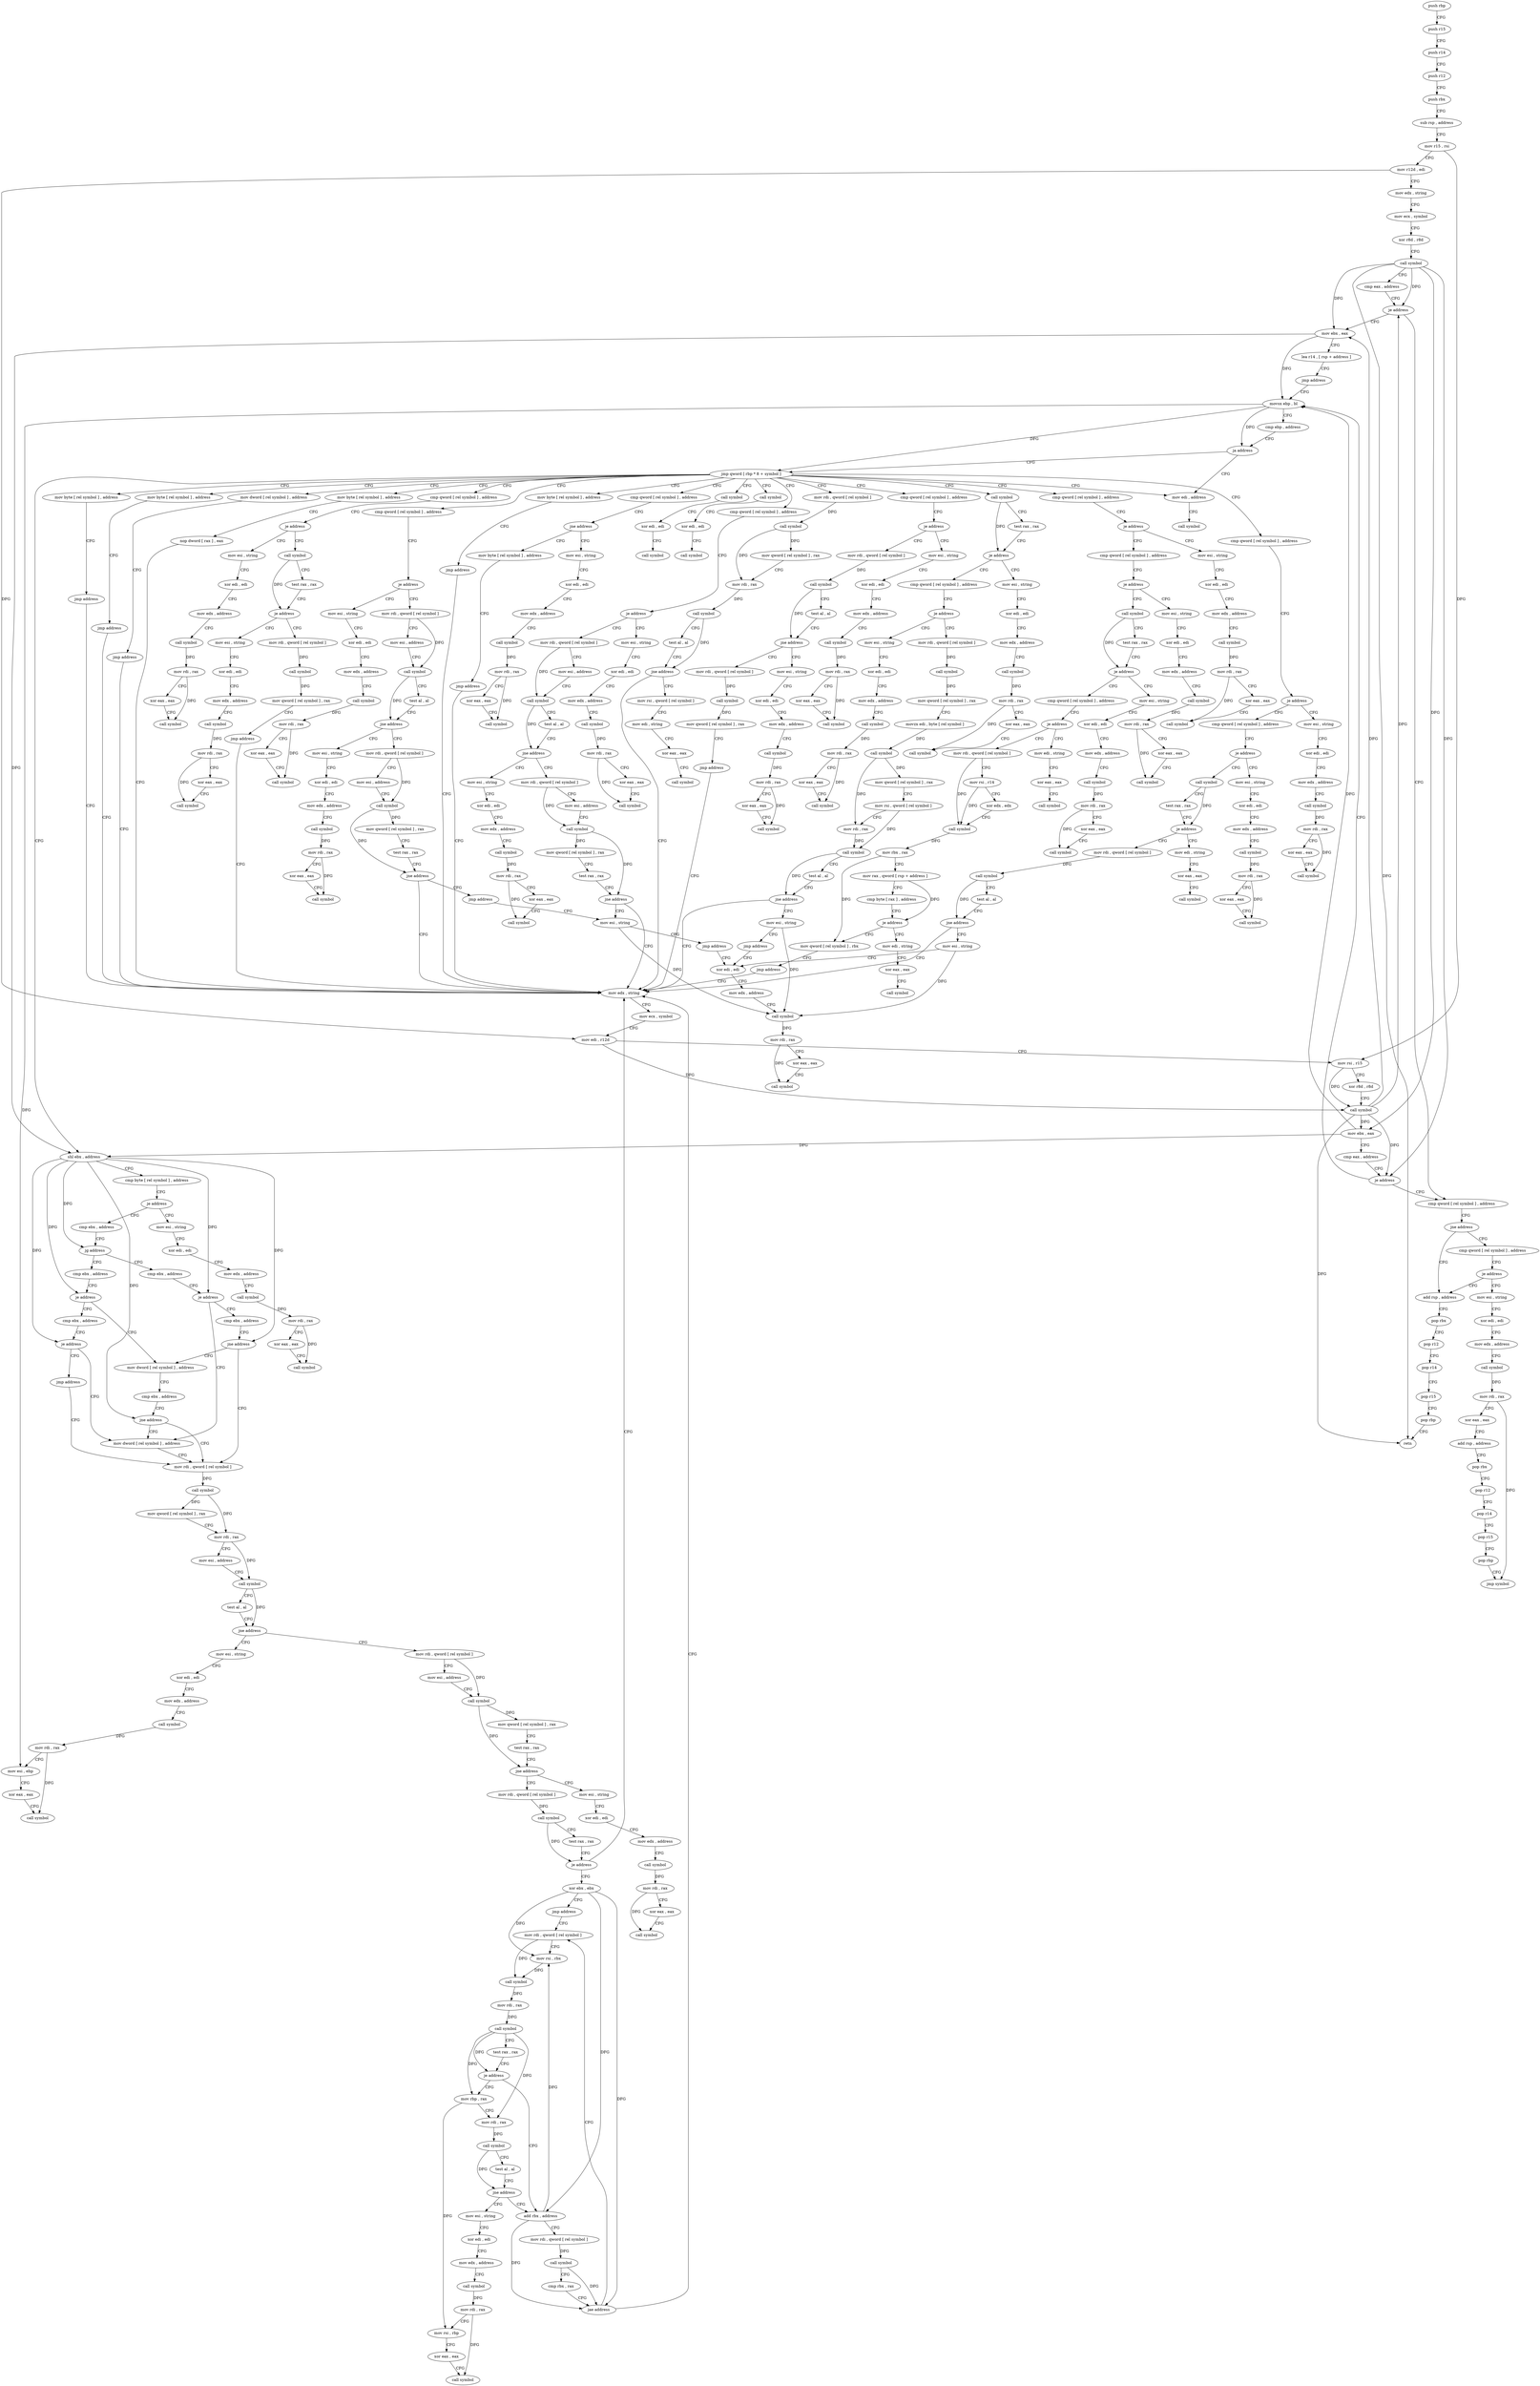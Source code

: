 digraph "func" {
"4216768" [label = "push rbp" ]
"4216769" [label = "push r15" ]
"4216771" [label = "push r14" ]
"4216773" [label = "push r12" ]
"4216775" [label = "push rbx" ]
"4216776" [label = "sub rsp , address" ]
"4216780" [label = "mov r15 , rsi" ]
"4216783" [label = "mov r12d , edi" ]
"4216786" [label = "mov edx , string" ]
"4216791" [label = "mov ecx , symbol" ]
"4216796" [label = "xor r8d , r8d" ]
"4216799" [label = "call symbol" ]
"4216804" [label = "cmp eax , address" ]
"4216807" [label = "je address" ]
"4218321" [label = "cmp qword [ rel symbol ] , address" ]
"4216813" [label = "mov ebx , eax" ]
"4218329" [label = "jne address" ]
"4218380" [label = "add rsp , address" ]
"4218331" [label = "cmp qword [ rel symbol ] , address" ]
"4216815" [label = "lea r14 , [ rsp + address ]" ]
"4216820" [label = "jmp address" ]
"4216867" [label = "movsx ebp , bl" ]
"4218384" [label = "pop rbx" ]
"4218385" [label = "pop r12" ]
"4218387" [label = "pop r14" ]
"4218389" [label = "pop r15" ]
"4218391" [label = "pop rbp" ]
"4218392" [label = "retn" ]
"4218339" [label = "je address" ]
"4218341" [label = "mov esi , string" ]
"4216870" [label = "cmp ebp , address" ]
"4216873" [label = "ja address" ]
"4218393" [label = "mov edi , address" ]
"4216879" [label = "jmp qword [ rbp * 8 + symbol ]" ]
"4218346" [label = "xor edi , edi" ]
"4218348" [label = "mov edx , address" ]
"4218353" [label = "call symbol" ]
"4218358" [label = "mov rdi , rax" ]
"4218361" [label = "xor eax , eax" ]
"4218363" [label = "add rsp , address" ]
"4218367" [label = "pop rbx" ]
"4218368" [label = "pop r12" ]
"4218370" [label = "pop r14" ]
"4218372" [label = "pop r15" ]
"4218374" [label = "pop rbp" ]
"4218375" [label = "jmp symbol" ]
"4218398" [label = "call symbol" ]
"4216822" [label = "mov byte [ rel symbol ] , address" ]
"4216886" [label = "shl ebx , address" ]
"4217252" [label = "cmp qword [ rel symbol ] , address" ]
"4217375" [label = "cmp qword [ rel symbol ] , address" ]
"4217401" [label = "cmp qword [ rel symbol ] , address" ]
"4217529" [label = "cmp qword [ rel symbol ] , address" ]
"4217633" [label = "call symbol" ]
"4217778" [label = "cmp qword [ rel symbol ] , address" ]
"4217965" [label = "cmp qword [ rel symbol ] , address" ]
"4218113" [label = "mov rdi , qword [ rel symbol ]" ]
"4218172" [label = "cmp qword [ rel symbol ] , address" ]
"4218270" [label = "mov byte [ rel symbol ] , address" ]
"4218282" [label = "mov byte [ rel symbol ] , address" ]
"4218294" [label = "mov byte [ rel symbol ] , address" ]
"4218306" [label = "mov dword [ rel symbol ] , address" ]
"4218403" [label = "call symbol" ]
"4218415" [label = "call symbol" ]
"4216829" [label = "nop dword [ rax ] , eax" ]
"4216832" [label = "mov edx , string" ]
"4216889" [label = "cmp byte [ rel symbol ] , address" ]
"4216896" [label = "je address" ]
"4216925" [label = "cmp ebx , address" ]
"4216898" [label = "mov esi , string" ]
"4217260" [label = "je address" ]
"4217289" [label = "mov rdi , qword [ rel symbol ]" ]
"4217262" [label = "mov esi , string" ]
"4217383" [label = "jne address" ]
"4218427" [label = "mov esi , string" ]
"4217389" [label = "mov byte [ rel symbol ] , address" ]
"4217409" [label = "je address" ]
"4217438" [label = "mov rdi , qword [ rel symbol ]" ]
"4217411" [label = "mov esi , string" ]
"4217537" [label = "je address" ]
"4217566" [label = "mov rdi , qword [ rel symbol ]" ]
"4217539" [label = "mov esi , string" ]
"4217638" [label = "test rax , rax" ]
"4217641" [label = "je address" ]
"4217670" [label = "cmp qword [ rel symbol ] , address" ]
"4217643" [label = "mov esi , string" ]
"4217786" [label = "je address" ]
"4217815" [label = "cmp qword [ rel symbol ] , address" ]
"4217788" [label = "mov esi , string" ]
"4217973" [label = "je address" ]
"4218002" [label = "cmp qword [ rel symbol ] , address" ]
"4217975" [label = "mov esi , string" ]
"4218120" [label = "call symbol" ]
"4218125" [label = "mov qword [ rel symbol ] , rax" ]
"4218132" [label = "mov rdi , rax" ]
"4218135" [label = "call symbol" ]
"4218140" [label = "test al , al" ]
"4218142" [label = "jne address" ]
"4218148" [label = "mov rsi , qword [ rel symbol ]" ]
"4218180" [label = "je address" ]
"4218209" [label = "call symbol" ]
"4218182" [label = "mov esi , string" ]
"4218277" [label = "jmp address" ]
"4218289" [label = "jmp address" ]
"4218301" [label = "jmp address" ]
"4218316" [label = "jmp address" ]
"4218408" [label = "xor edi , edi" ]
"4218410" [label = "call symbol" ]
"4218420" [label = "xor edi , edi" ]
"4218422" [label = "call symbol" ]
"4216931" [label = "jg address" ]
"4216951" [label = "cmp ebx , address" ]
"4216933" [label = "cmp ebx , address" ]
"4216903" [label = "xor edi , edi" ]
"4216905" [label = "mov edx , address" ]
"4216910" [label = "call symbol" ]
"4216915" [label = "mov rdi , rax" ]
"4216918" [label = "xor eax , eax" ]
"4216920" [label = "call symbol" ]
"4217296" [label = "mov esi , address" ]
"4217301" [label = "call symbol" ]
"4217306" [label = "test al , al" ]
"4217308" [label = "jne address" ]
"4217337" [label = "mov rdi , qword [ rel symbol ]" ]
"4217310" [label = "mov esi , string" ]
"4217267" [label = "xor edi , edi" ]
"4217269" [label = "mov edx , address" ]
"4217274" [label = "call symbol" ]
"4217279" [label = "mov rdi , rax" ]
"4217282" [label = "xor eax , eax" ]
"4217284" [label = "call symbol" ]
"4218432" [label = "xor edi , edi" ]
"4218434" [label = "mov edx , address" ]
"4218439" [label = "call symbol" ]
"4218444" [label = "mov rdi , rax" ]
"4218447" [label = "xor eax , eax" ]
"4218449" [label = "call symbol" ]
"4217396" [label = "jmp address" ]
"4217445" [label = "mov esi , address" ]
"4217450" [label = "call symbol" ]
"4217455" [label = "test al , al" ]
"4217457" [label = "jne address" ]
"4217486" [label = "mov rdi , qword [ rel symbol ]" ]
"4217459" [label = "mov esi , string" ]
"4217416" [label = "xor edi , edi" ]
"4217418" [label = "mov edx , address" ]
"4217423" [label = "call symbol" ]
"4217428" [label = "mov rdi , rax" ]
"4217431" [label = "xor eax , eax" ]
"4217433" [label = "call symbol" ]
"4217573" [label = "call symbol" ]
"4217578" [label = "test al , al" ]
"4217580" [label = "jne address" ]
"4217609" [label = "mov rdi , qword [ rel symbol ]" ]
"4217582" [label = "mov esi , string" ]
"4217544" [label = "xor edi , edi" ]
"4217546" [label = "mov edx , address" ]
"4217551" [label = "call symbol" ]
"4217556" [label = "mov rdi , rax" ]
"4217559" [label = "xor eax , eax" ]
"4217561" [label = "call symbol" ]
"4217678" [label = "je address" ]
"4217707" [label = "mov rdi , qword [ rel symbol ]" ]
"4217680" [label = "mov esi , string" ]
"4217648" [label = "xor edi , edi" ]
"4217650" [label = "mov edx , address" ]
"4217655" [label = "call symbol" ]
"4217660" [label = "mov rdi , rax" ]
"4217663" [label = "xor eax , eax" ]
"4217665" [label = "call symbol" ]
"4217823" [label = "je address" ]
"4217852" [label = "call symbol" ]
"4217825" [label = "mov esi , string" ]
"4217793" [label = "xor edi , edi" ]
"4217795" [label = "mov edx , address" ]
"4217800" [label = "call symbol" ]
"4217805" [label = "mov rdi , rax" ]
"4217808" [label = "xor eax , eax" ]
"4217810" [label = "call symbol" ]
"4218010" [label = "je address" ]
"4218039" [label = "call symbol" ]
"4218012" [label = "mov esi , string" ]
"4217980" [label = "xor edi , edi" ]
"4217982" [label = "mov edx , address" ]
"4217987" [label = "call symbol" ]
"4217992" [label = "mov rdi , rax" ]
"4217995" [label = "xor eax , eax" ]
"4217997" [label = "call symbol" ]
"4216837" [label = "mov ecx , symbol" ]
"4216842" [label = "mov edi , r12d" ]
"4216845" [label = "mov rsi , r15" ]
"4216848" [label = "xor r8d , r8d" ]
"4216851" [label = "call symbol" ]
"4216856" [label = "mov ebx , eax" ]
"4216858" [label = "cmp eax , address" ]
"4216861" [label = "je address" ]
"4218155" [label = "mov edi , string" ]
"4218160" [label = "xor eax , eax" ]
"4218162" [label = "call symbol" ]
"4218214" [label = "test rax , rax" ]
"4218217" [label = "je address" ]
"4218246" [label = "mov rdi , qword [ rel symbol ]" ]
"4218219" [label = "mov esi , string" ]
"4218187" [label = "xor edi , edi" ]
"4218189" [label = "mov edx , address" ]
"4218194" [label = "call symbol" ]
"4218199" [label = "mov rdi , rax" ]
"4218202" [label = "xor eax , eax" ]
"4218204" [label = "call symbol" ]
"4216957" [label = "je address" ]
"4216985" [label = "mov dword [ rel symbol ] , address" ]
"4216959" [label = "cmp ebx , address" ]
"4216939" [label = "je address" ]
"4216967" [label = "mov dword [ rel symbol ] , address" ]
"4216941" [label = "cmp ebx , address" ]
"4217344" [label = "mov esi , address" ]
"4217349" [label = "call symbol" ]
"4217354" [label = "mov qword [ rel symbol ] , rax" ]
"4217361" [label = "test rax , rax" ]
"4217364" [label = "jne address" ]
"4217370" [label = "jmp address" ]
"4217315" [label = "xor edi , edi" ]
"4217317" [label = "mov edx , address" ]
"4217322" [label = "call symbol" ]
"4217327" [label = "mov rdi , rax" ]
"4217330" [label = "xor eax , eax" ]
"4217332" [label = "call symbol" ]
"4217493" [label = "mov esi , address" ]
"4217498" [label = "call symbol" ]
"4217503" [label = "mov qword [ rel symbol ] , rax" ]
"4217510" [label = "test rax , rax" ]
"4217513" [label = "jne address" ]
"4217519" [label = "mov esi , string" ]
"4217464" [label = "xor edi , edi" ]
"4217466" [label = "mov edx , address" ]
"4217471" [label = "call symbol" ]
"4217476" [label = "mov rdi , rax" ]
"4217479" [label = "xor eax , eax" ]
"4217481" [label = "call symbol" ]
"4217616" [label = "call symbol" ]
"4217621" [label = "mov qword [ rel symbol ] , rax" ]
"4217628" [label = "jmp address" ]
"4217587" [label = "xor edi , edi" ]
"4217589" [label = "mov edx , address" ]
"4217594" [label = "call symbol" ]
"4217599" [label = "mov rdi , rax" ]
"4217602" [label = "xor eax , eax" ]
"4217604" [label = "call symbol" ]
"4217714" [label = "call symbol" ]
"4217719" [label = "mov qword [ rel symbol ] , rax" ]
"4217726" [label = "movzx edi , byte [ rel symbol ]" ]
"4217733" [label = "call symbol" ]
"4217738" [label = "mov qword [ rel symbol ] , rax" ]
"4217745" [label = "mov rsi , qword [ rel symbol ]" ]
"4217752" [label = "mov rdi , rax" ]
"4217755" [label = "call symbol" ]
"4217760" [label = "test al , al" ]
"4217762" [label = "jne address" ]
"4217768" [label = "mov esi , string" ]
"4217685" [label = "xor edi , edi" ]
"4217687" [label = "mov edx , address" ]
"4217692" [label = "call symbol" ]
"4217697" [label = "mov rdi , rax" ]
"4217700" [label = "xor eax , eax" ]
"4217702" [label = "call symbol" ]
"4217857" [label = "test rax , rax" ]
"4217860" [label = "je address" ]
"4217889" [label = "cmp qword [ rel symbol ] , address" ]
"4217862" [label = "mov esi , string" ]
"4217830" [label = "xor edi , edi" ]
"4217832" [label = "mov edx , address" ]
"4217837" [label = "call symbol" ]
"4217842" [label = "mov rdi , rax" ]
"4217845" [label = "xor eax , eax" ]
"4217847" [label = "call symbol" ]
"4218044" [label = "test rax , rax" ]
"4218047" [label = "je address" ]
"4218061" [label = "mov rdi , qword [ rel symbol ]" ]
"4218049" [label = "mov edi , string" ]
"4218017" [label = "xor edi , edi" ]
"4218019" [label = "mov edx , address" ]
"4218024" [label = "call symbol" ]
"4218029" [label = "mov rdi , rax" ]
"4218032" [label = "xor eax , eax" ]
"4218034" [label = "call symbol" ]
"4218253" [label = "call symbol" ]
"4218258" [label = "mov qword [ rel symbol ] , rax" ]
"4218265" [label = "jmp address" ]
"4218224" [label = "xor edi , edi" ]
"4218226" [label = "mov edx , address" ]
"4218231" [label = "call symbol" ]
"4218236" [label = "mov rdi , rax" ]
"4218239" [label = "xor eax , eax" ]
"4218241" [label = "call symbol" ]
"4216995" [label = "mov rdi , qword [ rel symbol ]" ]
"4216965" [label = "jne address" ]
"4216977" [label = "cmp ebx , address" ]
"4216983" [label = "jne address" ]
"4216947" [label = "je address" ]
"4216949" [label = "jmp address" ]
"4217524" [label = "jmp address" ]
"4218086" [label = "xor edi , edi" ]
"4217773" [label = "jmp address" ]
"4217897" [label = "je address" ]
"4217911" [label = "mov rdi , qword [ rel symbol ]" ]
"4217899" [label = "mov edi , string" ]
"4217867" [label = "xor edi , edi" ]
"4217869" [label = "mov edx , address" ]
"4217874" [label = "call symbol" ]
"4217879" [label = "mov rdi , rax" ]
"4217882" [label = "xor eax , eax" ]
"4217884" [label = "call symbol" ]
"4218068" [label = "call symbol" ]
"4218073" [label = "test al , al" ]
"4218075" [label = "jne address" ]
"4218081" [label = "mov esi , string" ]
"4218054" [label = "xor eax , eax" ]
"4218056" [label = "call symbol" ]
"4217060" [label = "mov rdi , qword [ rel symbol ]" ]
"4217067" [label = "mov esi , address" ]
"4217072" [label = "call symbol" ]
"4217077" [label = "mov qword [ rel symbol ] , rax" ]
"4217084" [label = "test rax , rax" ]
"4217087" [label = "jne address" ]
"4217116" [label = "mov rdi , qword [ rel symbol ]" ]
"4217089" [label = "mov esi , string" ]
"4217031" [label = "mov esi , string" ]
"4217036" [label = "xor edi , edi" ]
"4217038" [label = "mov edx , address" ]
"4217043" [label = "call symbol" ]
"4217048" [label = "mov rdi , rax" ]
"4217051" [label = "mov esi , ebp" ]
"4217053" [label = "xor eax , eax" ]
"4217055" [label = "call symbol" ]
"4217002" [label = "call symbol" ]
"4217007" [label = "mov qword [ rel symbol ] , rax" ]
"4217014" [label = "mov rdi , rax" ]
"4217017" [label = "mov esi , address" ]
"4217022" [label = "call symbol" ]
"4217027" [label = "test al , al" ]
"4217029" [label = "jne address" ]
"4218088" [label = "mov edx , address" ]
"4218093" [label = "call symbol" ]
"4218098" [label = "mov rdi , rax" ]
"4218101" [label = "xor eax , eax" ]
"4218103" [label = "call symbol" ]
"4217918" [label = "mov rsi , r14" ]
"4217921" [label = "xor edx , edx" ]
"4217923" [label = "call symbol" ]
"4217928" [label = "mov rbx , rax" ]
"4217931" [label = "mov rax , qword [ rsp + address ]" ]
"4217936" [label = "cmp byte [ rax ] , address" ]
"4217939" [label = "je address" ]
"4217953" [label = "mov qword [ rel symbol ] , rbx" ]
"4217941" [label = "mov edi , string" ]
"4217904" [label = "xor eax , eax" ]
"4217906" [label = "call symbol" ]
"4217123" [label = "call symbol" ]
"4217128" [label = "test rax , rax" ]
"4217131" [label = "je address" ]
"4217137" [label = "xor ebx , ebx" ]
"4217094" [label = "xor edi , edi" ]
"4217096" [label = "mov edx , address" ]
"4217101" [label = "call symbol" ]
"4217106" [label = "mov rdi , rax" ]
"4217109" [label = "xor eax , eax" ]
"4217111" [label = "call symbol" ]
"4217960" [label = "jmp address" ]
"4217946" [label = "xor eax , eax" ]
"4217948" [label = "call symbol" ]
"4217139" [label = "jmp address" ]
"4217177" [label = "mov rdi , qword [ rel symbol ]" ]
"4217184" [label = "mov rsi , rbx" ]
"4217187" [label = "call symbol" ]
"4217192" [label = "mov rdi , rax" ]
"4217195" [label = "call symbol" ]
"4217200" [label = "test rax , rax" ]
"4217203" [label = "je address" ]
"4217152" [label = "add rbx , address" ]
"4217205" [label = "mov rbp , rax" ]
"4217156" [label = "mov rdi , qword [ rel symbol ]" ]
"4217163" [label = "call symbol" ]
"4217168" [label = "cmp rbx , rax" ]
"4217171" [label = "jae address" ]
"4217208" [label = "mov rdi , rax" ]
"4217211" [label = "call symbol" ]
"4217216" [label = "test al , al" ]
"4217218" [label = "jne address" ]
"4217220" [label = "mov esi , string" ]
"4217225" [label = "xor edi , edi" ]
"4217227" [label = "mov edx , address" ]
"4217232" [label = "call symbol" ]
"4217237" [label = "mov rdi , rax" ]
"4217240" [label = "mov rsi , rbp" ]
"4217243" [label = "xor eax , eax" ]
"4217245" [label = "call symbol" ]
"4216768" -> "4216769" [ label = "CFG" ]
"4216769" -> "4216771" [ label = "CFG" ]
"4216771" -> "4216773" [ label = "CFG" ]
"4216773" -> "4216775" [ label = "CFG" ]
"4216775" -> "4216776" [ label = "CFG" ]
"4216776" -> "4216780" [ label = "CFG" ]
"4216780" -> "4216783" [ label = "CFG" ]
"4216780" -> "4216845" [ label = "DFG" ]
"4216783" -> "4216786" [ label = "CFG" ]
"4216783" -> "4216842" [ label = "DFG" ]
"4216786" -> "4216791" [ label = "CFG" ]
"4216791" -> "4216796" [ label = "CFG" ]
"4216796" -> "4216799" [ label = "CFG" ]
"4216799" -> "4216804" [ label = "CFG" ]
"4216799" -> "4216807" [ label = "DFG" ]
"4216799" -> "4216813" [ label = "DFG" ]
"4216799" -> "4218392" [ label = "DFG" ]
"4216799" -> "4216856" [ label = "DFG" ]
"4216799" -> "4216861" [ label = "DFG" ]
"4216804" -> "4216807" [ label = "CFG" ]
"4216807" -> "4218321" [ label = "CFG" ]
"4216807" -> "4216813" [ label = "CFG" ]
"4218321" -> "4218329" [ label = "CFG" ]
"4216813" -> "4216815" [ label = "CFG" ]
"4216813" -> "4216867" [ label = "DFG" ]
"4216813" -> "4216886" [ label = "DFG" ]
"4218329" -> "4218380" [ label = "CFG" ]
"4218329" -> "4218331" [ label = "CFG" ]
"4218380" -> "4218384" [ label = "CFG" ]
"4218331" -> "4218339" [ label = "CFG" ]
"4216815" -> "4216820" [ label = "CFG" ]
"4216820" -> "4216867" [ label = "CFG" ]
"4216867" -> "4216870" [ label = "CFG" ]
"4216867" -> "4216873" [ label = "DFG" ]
"4216867" -> "4216879" [ label = "DFG" ]
"4216867" -> "4217051" [ label = "DFG" ]
"4218384" -> "4218385" [ label = "CFG" ]
"4218385" -> "4218387" [ label = "CFG" ]
"4218387" -> "4218389" [ label = "CFG" ]
"4218389" -> "4218391" [ label = "CFG" ]
"4218391" -> "4218392" [ label = "CFG" ]
"4218339" -> "4218380" [ label = "CFG" ]
"4218339" -> "4218341" [ label = "CFG" ]
"4218341" -> "4218346" [ label = "CFG" ]
"4216870" -> "4216873" [ label = "CFG" ]
"4216873" -> "4218393" [ label = "CFG" ]
"4216873" -> "4216879" [ label = "CFG" ]
"4218393" -> "4218398" [ label = "CFG" ]
"4216879" -> "4216822" [ label = "CFG" ]
"4216879" -> "4216886" [ label = "CFG" ]
"4216879" -> "4217252" [ label = "CFG" ]
"4216879" -> "4217375" [ label = "CFG" ]
"4216879" -> "4217401" [ label = "CFG" ]
"4216879" -> "4217529" [ label = "CFG" ]
"4216879" -> "4217633" [ label = "CFG" ]
"4216879" -> "4217778" [ label = "CFG" ]
"4216879" -> "4217965" [ label = "CFG" ]
"4216879" -> "4218113" [ label = "CFG" ]
"4216879" -> "4218172" [ label = "CFG" ]
"4216879" -> "4218270" [ label = "CFG" ]
"4216879" -> "4218282" [ label = "CFG" ]
"4216879" -> "4218294" [ label = "CFG" ]
"4216879" -> "4218306" [ label = "CFG" ]
"4216879" -> "4218393" [ label = "CFG" ]
"4216879" -> "4218403" [ label = "CFG" ]
"4216879" -> "4218415" [ label = "CFG" ]
"4218346" -> "4218348" [ label = "CFG" ]
"4218348" -> "4218353" [ label = "CFG" ]
"4218353" -> "4218358" [ label = "DFG" ]
"4218358" -> "4218361" [ label = "CFG" ]
"4218358" -> "4218375" [ label = "DFG" ]
"4218361" -> "4218363" [ label = "CFG" ]
"4218363" -> "4218367" [ label = "CFG" ]
"4218367" -> "4218368" [ label = "CFG" ]
"4218368" -> "4218370" [ label = "CFG" ]
"4218370" -> "4218372" [ label = "CFG" ]
"4218372" -> "4218374" [ label = "CFG" ]
"4218374" -> "4218375" [ label = "CFG" ]
"4216822" -> "4216829" [ label = "CFG" ]
"4216886" -> "4216889" [ label = "CFG" ]
"4216886" -> "4216931" [ label = "DFG" ]
"4216886" -> "4216957" [ label = "DFG" ]
"4216886" -> "4216939" [ label = "DFG" ]
"4216886" -> "4216965" [ label = "DFG" ]
"4216886" -> "4216983" [ label = "DFG" ]
"4216886" -> "4216947" [ label = "DFG" ]
"4217252" -> "4217260" [ label = "CFG" ]
"4217375" -> "4217383" [ label = "CFG" ]
"4217401" -> "4217409" [ label = "CFG" ]
"4217529" -> "4217537" [ label = "CFG" ]
"4217633" -> "4217638" [ label = "CFG" ]
"4217633" -> "4217641" [ label = "DFG" ]
"4217778" -> "4217786" [ label = "CFG" ]
"4217965" -> "4217973" [ label = "CFG" ]
"4218113" -> "4218120" [ label = "DFG" ]
"4218172" -> "4218180" [ label = "CFG" ]
"4218270" -> "4218277" [ label = "CFG" ]
"4218282" -> "4218289" [ label = "CFG" ]
"4218294" -> "4218301" [ label = "CFG" ]
"4218306" -> "4218316" [ label = "CFG" ]
"4218403" -> "4218408" [ label = "CFG" ]
"4218415" -> "4218420" [ label = "CFG" ]
"4216829" -> "4216832" [ label = "CFG" ]
"4216832" -> "4216837" [ label = "CFG" ]
"4216889" -> "4216896" [ label = "CFG" ]
"4216896" -> "4216925" [ label = "CFG" ]
"4216896" -> "4216898" [ label = "CFG" ]
"4216925" -> "4216931" [ label = "CFG" ]
"4216898" -> "4216903" [ label = "CFG" ]
"4217260" -> "4217289" [ label = "CFG" ]
"4217260" -> "4217262" [ label = "CFG" ]
"4217289" -> "4217296" [ label = "CFG" ]
"4217289" -> "4217301" [ label = "DFG" ]
"4217262" -> "4217267" [ label = "CFG" ]
"4217383" -> "4218427" [ label = "CFG" ]
"4217383" -> "4217389" [ label = "CFG" ]
"4218427" -> "4218432" [ label = "CFG" ]
"4217389" -> "4217396" [ label = "CFG" ]
"4217409" -> "4217438" [ label = "CFG" ]
"4217409" -> "4217411" [ label = "CFG" ]
"4217438" -> "4217445" [ label = "CFG" ]
"4217438" -> "4217450" [ label = "DFG" ]
"4217411" -> "4217416" [ label = "CFG" ]
"4217537" -> "4217566" [ label = "CFG" ]
"4217537" -> "4217539" [ label = "CFG" ]
"4217566" -> "4217573" [ label = "DFG" ]
"4217539" -> "4217544" [ label = "CFG" ]
"4217638" -> "4217641" [ label = "CFG" ]
"4217641" -> "4217670" [ label = "CFG" ]
"4217641" -> "4217643" [ label = "CFG" ]
"4217670" -> "4217678" [ label = "CFG" ]
"4217643" -> "4217648" [ label = "CFG" ]
"4217786" -> "4217815" [ label = "CFG" ]
"4217786" -> "4217788" [ label = "CFG" ]
"4217815" -> "4217823" [ label = "CFG" ]
"4217788" -> "4217793" [ label = "CFG" ]
"4217973" -> "4218002" [ label = "CFG" ]
"4217973" -> "4217975" [ label = "CFG" ]
"4218002" -> "4218010" [ label = "CFG" ]
"4217975" -> "4217980" [ label = "CFG" ]
"4218120" -> "4218125" [ label = "DFG" ]
"4218120" -> "4218132" [ label = "DFG" ]
"4218125" -> "4218132" [ label = "CFG" ]
"4218132" -> "4218135" [ label = "DFG" ]
"4218135" -> "4218140" [ label = "CFG" ]
"4218135" -> "4218142" [ label = "DFG" ]
"4218140" -> "4218142" [ label = "CFG" ]
"4218142" -> "4216832" [ label = "CFG" ]
"4218142" -> "4218148" [ label = "CFG" ]
"4218148" -> "4218155" [ label = "CFG" ]
"4218180" -> "4218209" [ label = "CFG" ]
"4218180" -> "4218182" [ label = "CFG" ]
"4218209" -> "4218214" [ label = "CFG" ]
"4218209" -> "4218217" [ label = "DFG" ]
"4218182" -> "4218187" [ label = "CFG" ]
"4218277" -> "4216832" [ label = "CFG" ]
"4218289" -> "4216832" [ label = "CFG" ]
"4218301" -> "4216832" [ label = "CFG" ]
"4218316" -> "4216832" [ label = "CFG" ]
"4218408" -> "4218410" [ label = "CFG" ]
"4218420" -> "4218422" [ label = "CFG" ]
"4216931" -> "4216951" [ label = "CFG" ]
"4216931" -> "4216933" [ label = "CFG" ]
"4216951" -> "4216957" [ label = "CFG" ]
"4216933" -> "4216939" [ label = "CFG" ]
"4216903" -> "4216905" [ label = "CFG" ]
"4216905" -> "4216910" [ label = "CFG" ]
"4216910" -> "4216915" [ label = "DFG" ]
"4216915" -> "4216918" [ label = "CFG" ]
"4216915" -> "4216920" [ label = "DFG" ]
"4216918" -> "4216920" [ label = "CFG" ]
"4217296" -> "4217301" [ label = "CFG" ]
"4217301" -> "4217306" [ label = "CFG" ]
"4217301" -> "4217308" [ label = "DFG" ]
"4217306" -> "4217308" [ label = "CFG" ]
"4217308" -> "4217337" [ label = "CFG" ]
"4217308" -> "4217310" [ label = "CFG" ]
"4217337" -> "4217344" [ label = "CFG" ]
"4217337" -> "4217349" [ label = "DFG" ]
"4217310" -> "4217315" [ label = "CFG" ]
"4217267" -> "4217269" [ label = "CFG" ]
"4217269" -> "4217274" [ label = "CFG" ]
"4217274" -> "4217279" [ label = "DFG" ]
"4217279" -> "4217282" [ label = "CFG" ]
"4217279" -> "4217284" [ label = "DFG" ]
"4217282" -> "4217284" [ label = "CFG" ]
"4218432" -> "4218434" [ label = "CFG" ]
"4218434" -> "4218439" [ label = "CFG" ]
"4218439" -> "4218444" [ label = "DFG" ]
"4218444" -> "4218447" [ label = "CFG" ]
"4218444" -> "4218449" [ label = "DFG" ]
"4218447" -> "4218449" [ label = "CFG" ]
"4217396" -> "4216832" [ label = "CFG" ]
"4217445" -> "4217450" [ label = "CFG" ]
"4217450" -> "4217455" [ label = "CFG" ]
"4217450" -> "4217457" [ label = "DFG" ]
"4217455" -> "4217457" [ label = "CFG" ]
"4217457" -> "4217486" [ label = "CFG" ]
"4217457" -> "4217459" [ label = "CFG" ]
"4217486" -> "4217493" [ label = "CFG" ]
"4217486" -> "4217498" [ label = "DFG" ]
"4217459" -> "4217464" [ label = "CFG" ]
"4217416" -> "4217418" [ label = "CFG" ]
"4217418" -> "4217423" [ label = "CFG" ]
"4217423" -> "4217428" [ label = "DFG" ]
"4217428" -> "4217431" [ label = "CFG" ]
"4217428" -> "4217433" [ label = "DFG" ]
"4217431" -> "4217433" [ label = "CFG" ]
"4217573" -> "4217578" [ label = "CFG" ]
"4217573" -> "4217580" [ label = "DFG" ]
"4217578" -> "4217580" [ label = "CFG" ]
"4217580" -> "4217609" [ label = "CFG" ]
"4217580" -> "4217582" [ label = "CFG" ]
"4217609" -> "4217616" [ label = "DFG" ]
"4217582" -> "4217587" [ label = "CFG" ]
"4217544" -> "4217546" [ label = "CFG" ]
"4217546" -> "4217551" [ label = "CFG" ]
"4217551" -> "4217556" [ label = "DFG" ]
"4217556" -> "4217559" [ label = "CFG" ]
"4217556" -> "4217561" [ label = "DFG" ]
"4217559" -> "4217561" [ label = "CFG" ]
"4217678" -> "4217707" [ label = "CFG" ]
"4217678" -> "4217680" [ label = "CFG" ]
"4217707" -> "4217714" [ label = "DFG" ]
"4217680" -> "4217685" [ label = "CFG" ]
"4217648" -> "4217650" [ label = "CFG" ]
"4217650" -> "4217655" [ label = "CFG" ]
"4217655" -> "4217660" [ label = "DFG" ]
"4217660" -> "4217663" [ label = "CFG" ]
"4217660" -> "4217665" [ label = "DFG" ]
"4217663" -> "4217665" [ label = "CFG" ]
"4217823" -> "4217852" [ label = "CFG" ]
"4217823" -> "4217825" [ label = "CFG" ]
"4217852" -> "4217857" [ label = "CFG" ]
"4217852" -> "4217860" [ label = "DFG" ]
"4217825" -> "4217830" [ label = "CFG" ]
"4217793" -> "4217795" [ label = "CFG" ]
"4217795" -> "4217800" [ label = "CFG" ]
"4217800" -> "4217805" [ label = "DFG" ]
"4217805" -> "4217808" [ label = "CFG" ]
"4217805" -> "4217810" [ label = "DFG" ]
"4217808" -> "4217810" [ label = "CFG" ]
"4218010" -> "4218039" [ label = "CFG" ]
"4218010" -> "4218012" [ label = "CFG" ]
"4218039" -> "4218044" [ label = "CFG" ]
"4218039" -> "4218047" [ label = "DFG" ]
"4218012" -> "4218017" [ label = "CFG" ]
"4217980" -> "4217982" [ label = "CFG" ]
"4217982" -> "4217987" [ label = "CFG" ]
"4217987" -> "4217992" [ label = "DFG" ]
"4217992" -> "4217995" [ label = "CFG" ]
"4217992" -> "4217997" [ label = "DFG" ]
"4217995" -> "4217997" [ label = "CFG" ]
"4216837" -> "4216842" [ label = "CFG" ]
"4216842" -> "4216845" [ label = "CFG" ]
"4216842" -> "4216851" [ label = "DFG" ]
"4216845" -> "4216848" [ label = "CFG" ]
"4216845" -> "4216851" [ label = "DFG" ]
"4216848" -> "4216851" [ label = "CFG" ]
"4216851" -> "4216856" [ label = "DFG" ]
"4216851" -> "4216807" [ label = "DFG" ]
"4216851" -> "4216813" [ label = "DFG" ]
"4216851" -> "4218392" [ label = "DFG" ]
"4216851" -> "4216861" [ label = "DFG" ]
"4216856" -> "4216858" [ label = "CFG" ]
"4216856" -> "4216867" [ label = "DFG" ]
"4216856" -> "4216886" [ label = "DFG" ]
"4216858" -> "4216861" [ label = "CFG" ]
"4216861" -> "4218321" [ label = "CFG" ]
"4216861" -> "4216867" [ label = "CFG" ]
"4218155" -> "4218160" [ label = "CFG" ]
"4218160" -> "4218162" [ label = "CFG" ]
"4218214" -> "4218217" [ label = "CFG" ]
"4218217" -> "4218246" [ label = "CFG" ]
"4218217" -> "4218219" [ label = "CFG" ]
"4218246" -> "4218253" [ label = "DFG" ]
"4218219" -> "4218224" [ label = "CFG" ]
"4218187" -> "4218189" [ label = "CFG" ]
"4218189" -> "4218194" [ label = "CFG" ]
"4218194" -> "4218199" [ label = "DFG" ]
"4218199" -> "4218202" [ label = "CFG" ]
"4218199" -> "4218204" [ label = "DFG" ]
"4218202" -> "4218204" [ label = "CFG" ]
"4216957" -> "4216985" [ label = "CFG" ]
"4216957" -> "4216959" [ label = "CFG" ]
"4216985" -> "4216995" [ label = "CFG" ]
"4216959" -> "4216965" [ label = "CFG" ]
"4216939" -> "4216967" [ label = "CFG" ]
"4216939" -> "4216941" [ label = "CFG" ]
"4216967" -> "4216977" [ label = "CFG" ]
"4216941" -> "4216947" [ label = "CFG" ]
"4217344" -> "4217349" [ label = "CFG" ]
"4217349" -> "4217354" [ label = "DFG" ]
"4217349" -> "4217364" [ label = "DFG" ]
"4217354" -> "4217361" [ label = "CFG" ]
"4217361" -> "4217364" [ label = "CFG" ]
"4217364" -> "4216832" [ label = "CFG" ]
"4217364" -> "4217370" [ label = "CFG" ]
"4217370" -> "4217519" [ label = "CFG" ]
"4217315" -> "4217317" [ label = "CFG" ]
"4217317" -> "4217322" [ label = "CFG" ]
"4217322" -> "4217327" [ label = "DFG" ]
"4217327" -> "4217330" [ label = "CFG" ]
"4217327" -> "4217332" [ label = "DFG" ]
"4217330" -> "4217332" [ label = "CFG" ]
"4217493" -> "4217498" [ label = "CFG" ]
"4217498" -> "4217503" [ label = "DFG" ]
"4217498" -> "4217513" [ label = "DFG" ]
"4217503" -> "4217510" [ label = "CFG" ]
"4217510" -> "4217513" [ label = "CFG" ]
"4217513" -> "4216832" [ label = "CFG" ]
"4217513" -> "4217519" [ label = "CFG" ]
"4217519" -> "4217524" [ label = "CFG" ]
"4217519" -> "4218093" [ label = "DFG" ]
"4217464" -> "4217466" [ label = "CFG" ]
"4217466" -> "4217471" [ label = "CFG" ]
"4217471" -> "4217476" [ label = "DFG" ]
"4217476" -> "4217479" [ label = "CFG" ]
"4217476" -> "4217481" [ label = "DFG" ]
"4217479" -> "4217481" [ label = "CFG" ]
"4217616" -> "4217621" [ label = "DFG" ]
"4217621" -> "4217628" [ label = "CFG" ]
"4217628" -> "4216832" [ label = "CFG" ]
"4217587" -> "4217589" [ label = "CFG" ]
"4217589" -> "4217594" [ label = "CFG" ]
"4217594" -> "4217599" [ label = "DFG" ]
"4217599" -> "4217602" [ label = "CFG" ]
"4217599" -> "4217604" [ label = "DFG" ]
"4217602" -> "4217604" [ label = "CFG" ]
"4217714" -> "4217719" [ label = "DFG" ]
"4217719" -> "4217726" [ label = "CFG" ]
"4217726" -> "4217733" [ label = "DFG" ]
"4217733" -> "4217738" [ label = "DFG" ]
"4217733" -> "4217752" [ label = "DFG" ]
"4217738" -> "4217745" [ label = "CFG" ]
"4217745" -> "4217752" [ label = "CFG" ]
"4217745" -> "4217755" [ label = "DFG" ]
"4217752" -> "4217755" [ label = "DFG" ]
"4217755" -> "4217760" [ label = "CFG" ]
"4217755" -> "4217762" [ label = "DFG" ]
"4217760" -> "4217762" [ label = "CFG" ]
"4217762" -> "4216832" [ label = "CFG" ]
"4217762" -> "4217768" [ label = "CFG" ]
"4217768" -> "4217773" [ label = "CFG" ]
"4217768" -> "4218093" [ label = "DFG" ]
"4217685" -> "4217687" [ label = "CFG" ]
"4217687" -> "4217692" [ label = "CFG" ]
"4217692" -> "4217697" [ label = "DFG" ]
"4217697" -> "4217700" [ label = "CFG" ]
"4217697" -> "4217702" [ label = "DFG" ]
"4217700" -> "4217702" [ label = "CFG" ]
"4217857" -> "4217860" [ label = "CFG" ]
"4217860" -> "4217889" [ label = "CFG" ]
"4217860" -> "4217862" [ label = "CFG" ]
"4217889" -> "4217897" [ label = "CFG" ]
"4217862" -> "4217867" [ label = "CFG" ]
"4217830" -> "4217832" [ label = "CFG" ]
"4217832" -> "4217837" [ label = "CFG" ]
"4217837" -> "4217842" [ label = "DFG" ]
"4217842" -> "4217845" [ label = "CFG" ]
"4217842" -> "4217847" [ label = "DFG" ]
"4217845" -> "4217847" [ label = "CFG" ]
"4218044" -> "4218047" [ label = "CFG" ]
"4218047" -> "4218061" [ label = "CFG" ]
"4218047" -> "4218049" [ label = "CFG" ]
"4218061" -> "4218068" [ label = "DFG" ]
"4218049" -> "4218054" [ label = "CFG" ]
"4218017" -> "4218019" [ label = "CFG" ]
"4218019" -> "4218024" [ label = "CFG" ]
"4218024" -> "4218029" [ label = "DFG" ]
"4218029" -> "4218032" [ label = "CFG" ]
"4218029" -> "4218034" [ label = "DFG" ]
"4218032" -> "4218034" [ label = "CFG" ]
"4218253" -> "4218258" [ label = "DFG" ]
"4218258" -> "4218265" [ label = "CFG" ]
"4218265" -> "4216832" [ label = "CFG" ]
"4218224" -> "4218226" [ label = "CFG" ]
"4218226" -> "4218231" [ label = "CFG" ]
"4218231" -> "4218236" [ label = "DFG" ]
"4218236" -> "4218239" [ label = "CFG" ]
"4218236" -> "4218241" [ label = "DFG" ]
"4218239" -> "4218241" [ label = "CFG" ]
"4216995" -> "4217002" [ label = "DFG" ]
"4216965" -> "4216995" [ label = "CFG" ]
"4216965" -> "4216967" [ label = "CFG" ]
"4216977" -> "4216983" [ label = "CFG" ]
"4216983" -> "4216995" [ label = "CFG" ]
"4216983" -> "4216985" [ label = "CFG" ]
"4216947" -> "4216985" [ label = "CFG" ]
"4216947" -> "4216949" [ label = "CFG" ]
"4216949" -> "4216995" [ label = "CFG" ]
"4217524" -> "4218086" [ label = "CFG" ]
"4218086" -> "4218088" [ label = "CFG" ]
"4217773" -> "4218086" [ label = "CFG" ]
"4217897" -> "4217911" [ label = "CFG" ]
"4217897" -> "4217899" [ label = "CFG" ]
"4217911" -> "4217918" [ label = "CFG" ]
"4217911" -> "4217923" [ label = "DFG" ]
"4217899" -> "4217904" [ label = "CFG" ]
"4217867" -> "4217869" [ label = "CFG" ]
"4217869" -> "4217874" [ label = "CFG" ]
"4217874" -> "4217879" [ label = "DFG" ]
"4217879" -> "4217882" [ label = "CFG" ]
"4217879" -> "4217884" [ label = "DFG" ]
"4217882" -> "4217884" [ label = "CFG" ]
"4218068" -> "4218073" [ label = "CFG" ]
"4218068" -> "4218075" [ label = "DFG" ]
"4218073" -> "4218075" [ label = "CFG" ]
"4218075" -> "4216832" [ label = "CFG" ]
"4218075" -> "4218081" [ label = "CFG" ]
"4218081" -> "4218086" [ label = "CFG" ]
"4218081" -> "4218093" [ label = "DFG" ]
"4218054" -> "4218056" [ label = "CFG" ]
"4217060" -> "4217067" [ label = "CFG" ]
"4217060" -> "4217072" [ label = "DFG" ]
"4217067" -> "4217072" [ label = "CFG" ]
"4217072" -> "4217077" [ label = "DFG" ]
"4217072" -> "4217087" [ label = "DFG" ]
"4217077" -> "4217084" [ label = "CFG" ]
"4217084" -> "4217087" [ label = "CFG" ]
"4217087" -> "4217116" [ label = "CFG" ]
"4217087" -> "4217089" [ label = "CFG" ]
"4217116" -> "4217123" [ label = "DFG" ]
"4217089" -> "4217094" [ label = "CFG" ]
"4217031" -> "4217036" [ label = "CFG" ]
"4217036" -> "4217038" [ label = "CFG" ]
"4217038" -> "4217043" [ label = "CFG" ]
"4217043" -> "4217048" [ label = "DFG" ]
"4217048" -> "4217051" [ label = "CFG" ]
"4217048" -> "4217055" [ label = "DFG" ]
"4217051" -> "4217053" [ label = "CFG" ]
"4217053" -> "4217055" [ label = "CFG" ]
"4217002" -> "4217007" [ label = "DFG" ]
"4217002" -> "4217014" [ label = "DFG" ]
"4217007" -> "4217014" [ label = "CFG" ]
"4217014" -> "4217017" [ label = "CFG" ]
"4217014" -> "4217022" [ label = "DFG" ]
"4217017" -> "4217022" [ label = "CFG" ]
"4217022" -> "4217027" [ label = "CFG" ]
"4217022" -> "4217029" [ label = "DFG" ]
"4217027" -> "4217029" [ label = "CFG" ]
"4217029" -> "4217060" [ label = "CFG" ]
"4217029" -> "4217031" [ label = "CFG" ]
"4218088" -> "4218093" [ label = "CFG" ]
"4218093" -> "4218098" [ label = "DFG" ]
"4218098" -> "4218101" [ label = "CFG" ]
"4218098" -> "4218103" [ label = "DFG" ]
"4218101" -> "4218103" [ label = "CFG" ]
"4217918" -> "4217921" [ label = "CFG" ]
"4217918" -> "4217923" [ label = "DFG" ]
"4217921" -> "4217923" [ label = "CFG" ]
"4217923" -> "4217928" [ label = "DFG" ]
"4217928" -> "4217931" [ label = "CFG" ]
"4217928" -> "4217953" [ label = "DFG" ]
"4217931" -> "4217936" [ label = "CFG" ]
"4217931" -> "4217939" [ label = "DFG" ]
"4217936" -> "4217939" [ label = "CFG" ]
"4217939" -> "4217953" [ label = "CFG" ]
"4217939" -> "4217941" [ label = "CFG" ]
"4217953" -> "4217960" [ label = "CFG" ]
"4217941" -> "4217946" [ label = "CFG" ]
"4217904" -> "4217906" [ label = "CFG" ]
"4217123" -> "4217128" [ label = "CFG" ]
"4217123" -> "4217131" [ label = "DFG" ]
"4217128" -> "4217131" [ label = "CFG" ]
"4217131" -> "4216832" [ label = "CFG" ]
"4217131" -> "4217137" [ label = "CFG" ]
"4217137" -> "4217139" [ label = "CFG" ]
"4217137" -> "4217184" [ label = "DFG" ]
"4217137" -> "4217152" [ label = "DFG" ]
"4217137" -> "4217171" [ label = "DFG" ]
"4217094" -> "4217096" [ label = "CFG" ]
"4217096" -> "4217101" [ label = "CFG" ]
"4217101" -> "4217106" [ label = "DFG" ]
"4217106" -> "4217109" [ label = "CFG" ]
"4217106" -> "4217111" [ label = "DFG" ]
"4217109" -> "4217111" [ label = "CFG" ]
"4217960" -> "4216832" [ label = "CFG" ]
"4217946" -> "4217948" [ label = "CFG" ]
"4217139" -> "4217177" [ label = "CFG" ]
"4217177" -> "4217184" [ label = "CFG" ]
"4217177" -> "4217187" [ label = "DFG" ]
"4217184" -> "4217187" [ label = "DFG" ]
"4217187" -> "4217192" [ label = "DFG" ]
"4217192" -> "4217195" [ label = "DFG" ]
"4217195" -> "4217200" [ label = "CFG" ]
"4217195" -> "4217203" [ label = "DFG" ]
"4217195" -> "4217205" [ label = "DFG" ]
"4217195" -> "4217208" [ label = "DFG" ]
"4217200" -> "4217203" [ label = "CFG" ]
"4217203" -> "4217152" [ label = "CFG" ]
"4217203" -> "4217205" [ label = "CFG" ]
"4217152" -> "4217156" [ label = "CFG" ]
"4217152" -> "4217184" [ label = "DFG" ]
"4217152" -> "4217171" [ label = "DFG" ]
"4217205" -> "4217208" [ label = "CFG" ]
"4217205" -> "4217240" [ label = "DFG" ]
"4217156" -> "4217163" [ label = "DFG" ]
"4217163" -> "4217168" [ label = "CFG" ]
"4217163" -> "4217171" [ label = "DFG" ]
"4217168" -> "4217171" [ label = "CFG" ]
"4217171" -> "4216832" [ label = "CFG" ]
"4217171" -> "4217177" [ label = "CFG" ]
"4217208" -> "4217211" [ label = "DFG" ]
"4217211" -> "4217216" [ label = "CFG" ]
"4217211" -> "4217218" [ label = "DFG" ]
"4217216" -> "4217218" [ label = "CFG" ]
"4217218" -> "4217152" [ label = "CFG" ]
"4217218" -> "4217220" [ label = "CFG" ]
"4217220" -> "4217225" [ label = "CFG" ]
"4217225" -> "4217227" [ label = "CFG" ]
"4217227" -> "4217232" [ label = "CFG" ]
"4217232" -> "4217237" [ label = "DFG" ]
"4217237" -> "4217240" [ label = "CFG" ]
"4217237" -> "4217245" [ label = "DFG" ]
"4217240" -> "4217243" [ label = "CFG" ]
"4217243" -> "4217245" [ label = "CFG" ]
}
